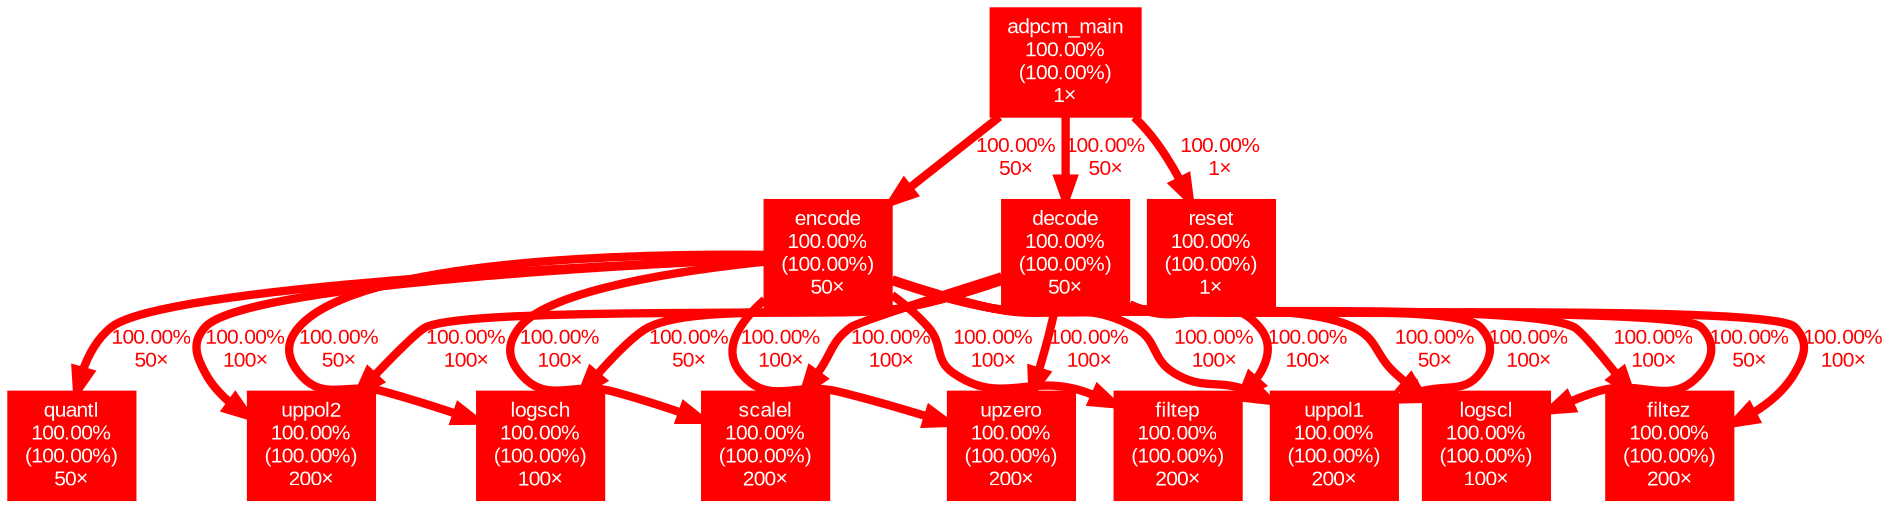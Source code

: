 digraph {
	graph [fontname=Arial, nodesep=0.125, ranksep=0.25];
	node [fontcolor=white, fontname=Arial, height=0, shape=box, style=filled, width=0];
	edge [fontname=Arial];
	1 [color="#ff0000", fontcolor="#ffffff", fontsize="10.00", label="filtep\n100.00%\n(100.00%)\n200×"];
	2 [color="#ff0000", fontcolor="#ffffff", fontsize="10.00", label="filtez\n100.00%\n(100.00%)\n200×"];
	3 [color="#ff0000", fontcolor="#ffffff", fontsize="10.00", label="scalel\n100.00%\n(100.00%)\n200×"];
	4 [color="#ff0000", fontcolor="#ffffff", fontsize="10.00", label="uppol1\n100.00%\n(100.00%)\n200×"];
	5 [color="#ff0000", fontcolor="#ffffff", fontsize="10.00", label="uppol2\n100.00%\n(100.00%)\n200×"];
	6 [color="#ff0000", fontcolor="#ffffff", fontsize="10.00", label="upzero\n100.00%\n(100.00%)\n200×"];
	7 [color="#ff0000", fontcolor="#ffffff", fontsize="10.00", label="logsch\n100.00%\n(100.00%)\n100×"];
	8 [color="#ff0000", fontcolor="#ffffff", fontsize="10.00", label="logscl\n100.00%\n(100.00%)\n100×"];
	9 [color="#ff0000", fontcolor="#ffffff", fontsize="10.00", label="decode\n100.00%\n(100.00%)\n50×"];
	9 -> 1 [arrowsize="1.00", color="#ff0000", fontcolor="#ff0000", fontsize="10.00", label="100.00%\n100×", labeldistance="4.00", penwidth="4.00"];
	9 -> 2 [arrowsize="1.00", color="#ff0000", fontcolor="#ff0000", fontsize="10.00", label="100.00%\n100×", labeldistance="4.00", penwidth="4.00"];
	9 -> 3 [arrowsize="1.00", color="#ff0000", fontcolor="#ff0000", fontsize="10.00", label="100.00%\n100×", labeldistance="4.00", penwidth="4.00"];
	9 -> 4 [arrowsize="1.00", color="#ff0000", fontcolor="#ff0000", fontsize="10.00", label="100.00%\n100×", labeldistance="4.00", penwidth="4.00"];
	9 -> 5 [arrowsize="1.00", color="#ff0000", fontcolor="#ff0000", fontsize="10.00", label="100.00%\n100×", labeldistance="4.00", penwidth="4.00"];
	9 -> 6 [arrowsize="1.00", color="#ff0000", fontcolor="#ff0000", fontsize="10.00", label="100.00%\n100×", labeldistance="4.00", penwidth="4.00"];
	9 -> 7 [arrowsize="1.00", color="#ff0000", fontcolor="#ff0000", fontsize="10.00", label="100.00%\n50×", labeldistance="4.00", penwidth="4.00"];
	9 -> 8 [arrowsize="1.00", color="#ff0000", fontcolor="#ff0000", fontsize="10.00", label="100.00%\n50×", labeldistance="4.00", penwidth="4.00"];
	10 [color="#ff0000", fontcolor="#ffffff", fontsize="10.00", label="encode\n100.00%\n(100.00%)\n50×"];
	10 -> 1 [arrowsize="1.00", color="#ff0000", fontcolor="#ff0000", fontsize="10.00", label="100.00%\n100×", labeldistance="4.00", penwidth="4.00"];
	10 -> 2 [arrowsize="1.00", color="#ff0000", fontcolor="#ff0000", fontsize="10.00", label="100.00%\n100×", labeldistance="4.00", penwidth="4.00"];
	10 -> 3 [arrowsize="1.00", color="#ff0000", fontcolor="#ff0000", fontsize="10.00", label="100.00%\n100×", labeldistance="4.00", penwidth="4.00"];
	10 -> 4 [arrowsize="1.00", color="#ff0000", fontcolor="#ff0000", fontsize="10.00", label="100.00%\n100×", labeldistance="4.00", penwidth="4.00"];
	10 -> 5 [arrowsize="1.00", color="#ff0000", fontcolor="#ff0000", fontsize="10.00", label="100.00%\n100×", labeldistance="4.00", penwidth="4.00"];
	10 -> 6 [arrowsize="1.00", color="#ff0000", fontcolor="#ff0000", fontsize="10.00", label="100.00%\n100×", labeldistance="4.00", penwidth="4.00"];
	10 -> 7 [arrowsize="1.00", color="#ff0000", fontcolor="#ff0000", fontsize="10.00", label="100.00%\n50×", labeldistance="4.00", penwidth="4.00"];
	10 -> 8 [arrowsize="1.00", color="#ff0000", fontcolor="#ff0000", fontsize="10.00", label="100.00%\n50×", labeldistance="4.00", penwidth="4.00"];
	10 -> 11 [arrowsize="1.00", color="#ff0000", fontcolor="#ff0000", fontsize="10.00", label="100.00%\n50×", labeldistance="4.00", penwidth="4.00"];
	11 [color="#ff0000", fontcolor="#ffffff", fontsize="10.00", label="quantl\n100.00%\n(100.00%)\n50×"];
	12 [color="#ff0000", fontcolor="#ffffff", fontsize="10.00", label="adpcm_main\n100.00%\n(100.00%)\n1×"];
	12 -> 9 [arrowsize="1.00", color="#ff0000", fontcolor="#ff0000", fontsize="10.00", label="100.00%\n50×", labeldistance="4.00", penwidth="4.00"];
	12 -> 10 [arrowsize="1.00", color="#ff0000", fontcolor="#ff0000", fontsize="10.00", label="100.00%\n50×", labeldistance="4.00", penwidth="4.00"];
	12 -> 13 [arrowsize="1.00", color="#ff0000", fontcolor="#ff0000", fontsize="10.00", label="100.00%\n1×", labeldistance="4.00", penwidth="4.00"];
	13 [color="#ff0000", fontcolor="#ffffff", fontsize="10.00", label="reset\n100.00%\n(100.00%)\n1×"];
}
